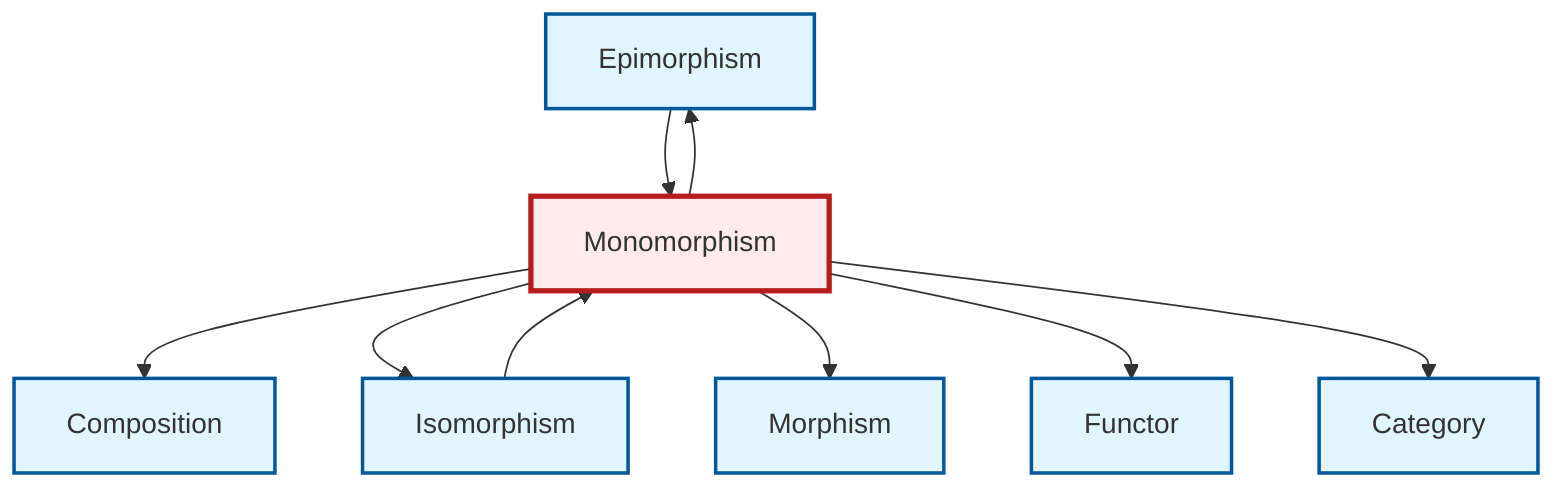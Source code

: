 graph TD
    classDef definition fill:#e1f5fe,stroke:#01579b,stroke-width:2px
    classDef theorem fill:#f3e5f5,stroke:#4a148c,stroke-width:2px
    classDef axiom fill:#fff3e0,stroke:#e65100,stroke-width:2px
    classDef example fill:#e8f5e9,stroke:#1b5e20,stroke-width:2px
    classDef current fill:#ffebee,stroke:#b71c1c,stroke-width:3px
    def-composition["Composition"]:::definition
    def-epimorphism["Epimorphism"]:::definition
    def-monomorphism["Monomorphism"]:::definition
    def-category["Category"]:::definition
    def-functor["Functor"]:::definition
    def-morphism["Morphism"]:::definition
    def-isomorphism["Isomorphism"]:::definition
    def-monomorphism --> def-composition
    def-monomorphism --> def-isomorphism
    def-epimorphism --> def-monomorphism
    def-monomorphism --> def-morphism
    def-isomorphism --> def-monomorphism
    def-monomorphism --> def-functor
    def-monomorphism --> def-epimorphism
    def-monomorphism --> def-category
    class def-monomorphism current
